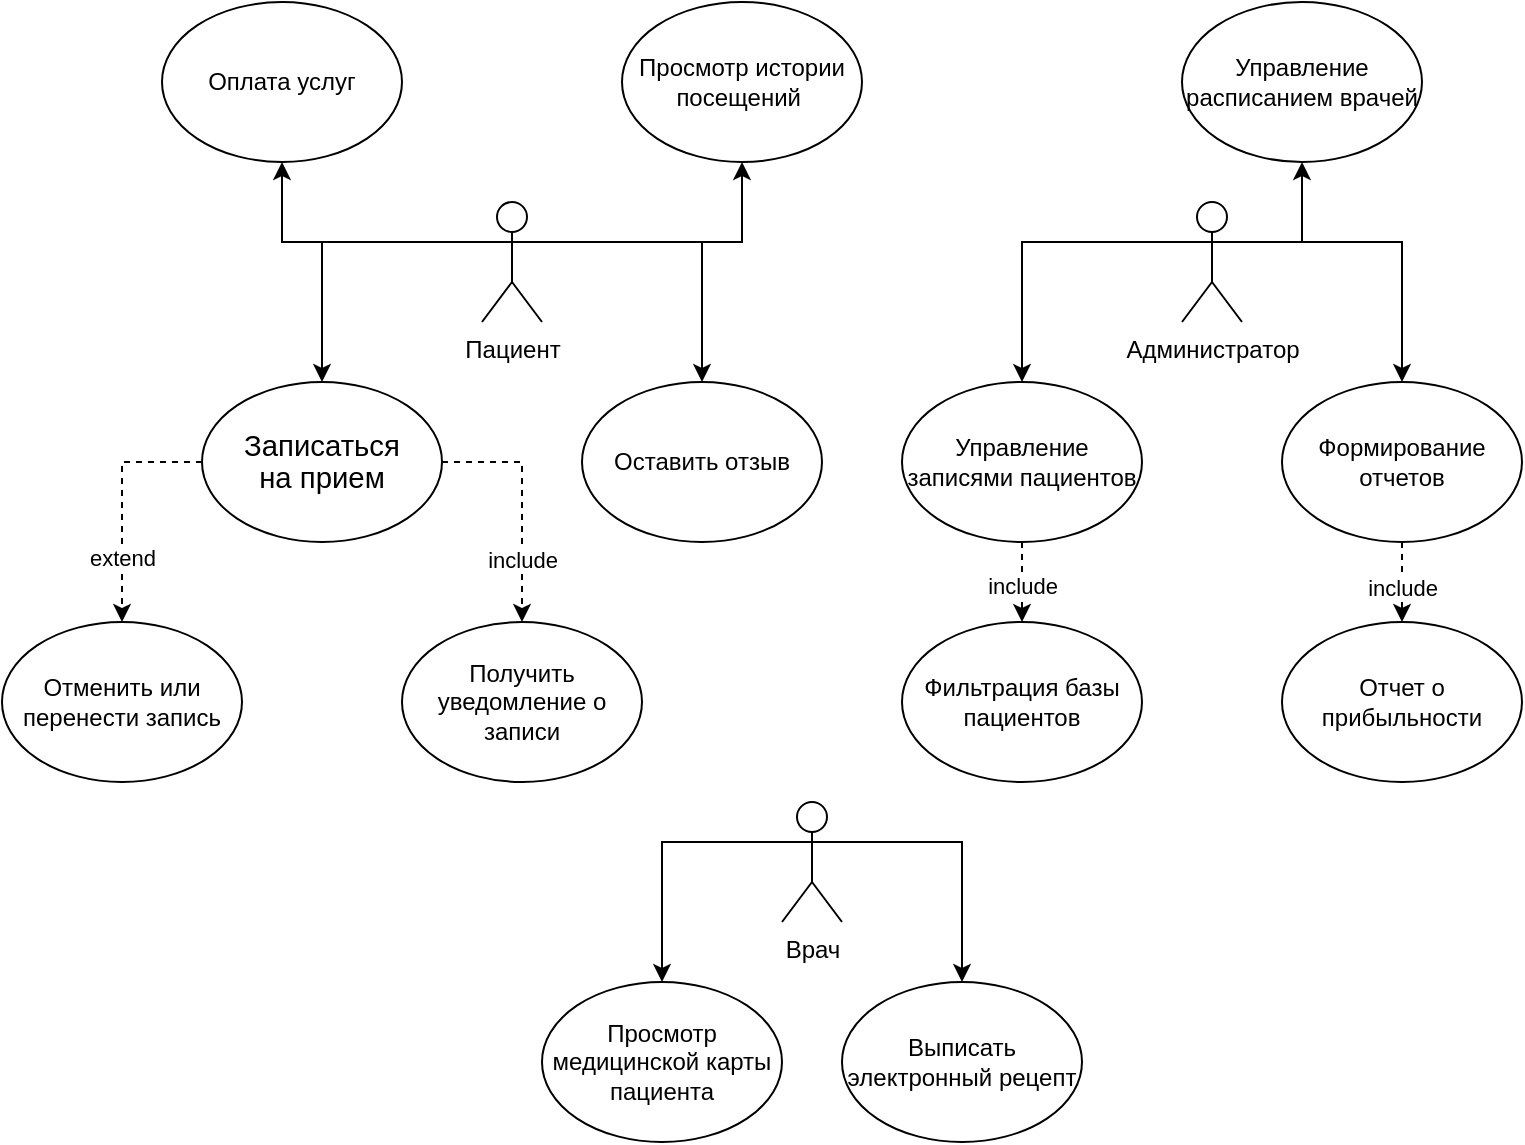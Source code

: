 <mxfile version="26.0.16">
  <diagram name="Страница — 1" id="YeGSmbcJ4_aWISAFmARb">
    <mxGraphModel dx="2327" dy="757" grid="1" gridSize="10" guides="1" tooltips="1" connect="1" arrows="1" fold="1" page="1" pageScale="1" pageWidth="827" pageHeight="1169" math="0" shadow="0">
      <root>
        <mxCell id="0" />
        <mxCell id="1" parent="0" />
        <mxCell id="FkayFeMpXyBMqayaDGR8-50" style="edgeStyle=orthogonalEdgeStyle;rounded=0;orthogonalLoop=1;jettySize=auto;html=1;exitX=1;exitY=0.333;exitDx=0;exitDy=0;exitPerimeter=0;entryX=0.5;entryY=0;entryDx=0;entryDy=0;" parent="1" source="FkayFeMpXyBMqayaDGR8-1" target="FkayFeMpXyBMqayaDGR8-20" edge="1">
          <mxGeometry relative="1" as="geometry" />
        </mxCell>
        <mxCell id="FkayFeMpXyBMqayaDGR8-51" style="edgeStyle=orthogonalEdgeStyle;rounded=0;orthogonalLoop=1;jettySize=auto;html=1;exitX=0;exitY=0.333;exitDx=0;exitDy=0;exitPerimeter=0;entryX=0.5;entryY=0;entryDx=0;entryDy=0;" parent="1" source="FkayFeMpXyBMqayaDGR8-1" target="FkayFeMpXyBMqayaDGR8-19" edge="1">
          <mxGeometry relative="1" as="geometry" />
        </mxCell>
        <mxCell id="FkayFeMpXyBMqayaDGR8-1" value="&lt;font style=&quot;vertical-align: inherit;&quot;&gt;&lt;font style=&quot;vertical-align: inherit;&quot;&gt;Врач&lt;/font&gt;&lt;/font&gt;" style="shape=umlActor;verticalLabelPosition=bottom;verticalAlign=top;html=1;outlineConnect=0;" parent="1" vertex="1">
          <mxGeometry x="90" y="480" width="30" height="60" as="geometry" />
        </mxCell>
        <mxCell id="FkayFeMpXyBMqayaDGR8-26" style="edgeStyle=orthogonalEdgeStyle;rounded=0;orthogonalLoop=1;jettySize=auto;html=1;exitX=0;exitY=0.333;exitDx=0;exitDy=0;exitPerimeter=0;entryX=0.5;entryY=0;entryDx=0;entryDy=0;" parent="1" source="FkayFeMpXyBMqayaDGR8-2" target="FkayFeMpXyBMqayaDGR8-8" edge="1">
          <mxGeometry relative="1" as="geometry" />
        </mxCell>
        <mxCell id="FkayFeMpXyBMqayaDGR8-29" style="edgeStyle=orthogonalEdgeStyle;rounded=0;orthogonalLoop=1;jettySize=auto;html=1;exitX=1;exitY=0.333;exitDx=0;exitDy=0;exitPerimeter=0;entryX=0.5;entryY=0;entryDx=0;entryDy=0;" parent="1" source="FkayFeMpXyBMqayaDGR8-2" target="FkayFeMpXyBMqayaDGR8-16" edge="1">
          <mxGeometry relative="1" as="geometry" />
        </mxCell>
        <mxCell id="FkayFeMpXyBMqayaDGR8-30" style="edgeStyle=orthogonalEdgeStyle;rounded=0;orthogonalLoop=1;jettySize=auto;html=1;exitX=1;exitY=0.333;exitDx=0;exitDy=0;exitPerimeter=0;entryX=0.5;entryY=1;entryDx=0;entryDy=0;" parent="1" source="FkayFeMpXyBMqayaDGR8-2" target="FkayFeMpXyBMqayaDGR8-11" edge="1">
          <mxGeometry relative="1" as="geometry" />
        </mxCell>
        <mxCell id="FkayFeMpXyBMqayaDGR8-31" style="edgeStyle=orthogonalEdgeStyle;rounded=0;orthogonalLoop=1;jettySize=auto;html=1;exitX=0;exitY=0.333;exitDx=0;exitDy=0;exitPerimeter=0;entryX=0.5;entryY=1;entryDx=0;entryDy=0;" parent="1" source="FkayFeMpXyBMqayaDGR8-2" target="FkayFeMpXyBMqayaDGR8-17" edge="1">
          <mxGeometry relative="1" as="geometry" />
        </mxCell>
        <mxCell id="FkayFeMpXyBMqayaDGR8-2" value="&lt;font style=&quot;vertical-align: inherit;&quot;&gt;&lt;font style=&quot;vertical-align: inherit;&quot;&gt;Пациент&lt;/font&gt;&lt;/font&gt;" style="shape=umlActor;verticalLabelPosition=bottom;verticalAlign=top;html=1;outlineConnect=0;" parent="1" vertex="1">
          <mxGeometry x="-60" y="180" width="30" height="60" as="geometry" />
        </mxCell>
        <mxCell id="FkayFeMpXyBMqayaDGR8-39" style="edgeStyle=orthogonalEdgeStyle;rounded=0;orthogonalLoop=1;jettySize=auto;html=1;exitX=1;exitY=0.333;exitDx=0;exitDy=0;exitPerimeter=0;entryX=0.5;entryY=1;entryDx=0;entryDy=0;" parent="1" source="FkayFeMpXyBMqayaDGR8-5" target="FkayFeMpXyBMqayaDGR8-15" edge="1">
          <mxGeometry relative="1" as="geometry" />
        </mxCell>
        <mxCell id="FkayFeMpXyBMqayaDGR8-40" style="edgeStyle=orthogonalEdgeStyle;rounded=0;orthogonalLoop=1;jettySize=auto;html=1;exitX=1;exitY=0.333;exitDx=0;exitDy=0;exitPerimeter=0;entryX=0.5;entryY=0;entryDx=0;entryDy=0;" parent="1" source="FkayFeMpXyBMqayaDGR8-5" target="FkayFeMpXyBMqayaDGR8-13" edge="1">
          <mxGeometry relative="1" as="geometry" />
        </mxCell>
        <mxCell id="FkayFeMpXyBMqayaDGR8-41" style="edgeStyle=orthogonalEdgeStyle;rounded=0;orthogonalLoop=1;jettySize=auto;html=1;exitX=0;exitY=0.333;exitDx=0;exitDy=0;exitPerimeter=0;entryX=0.5;entryY=0;entryDx=0;entryDy=0;" parent="1" source="FkayFeMpXyBMqayaDGR8-5" target="FkayFeMpXyBMqayaDGR8-12" edge="1">
          <mxGeometry relative="1" as="geometry" />
        </mxCell>
        <mxCell id="FkayFeMpXyBMqayaDGR8-5" value="&lt;font style=&quot;vertical-align: inherit;&quot;&gt;&lt;font style=&quot;vertical-align: inherit;&quot;&gt;Администратор&lt;/font&gt;&lt;/font&gt;" style="shape=umlActor;verticalLabelPosition=bottom;verticalAlign=top;html=1;outlineConnect=0;" parent="1" vertex="1">
          <mxGeometry x="290" y="180" width="30" height="60" as="geometry" />
        </mxCell>
        <mxCell id="FkayFeMpXyBMqayaDGR8-34" style="edgeStyle=orthogonalEdgeStyle;rounded=0;orthogonalLoop=1;jettySize=auto;html=1;exitX=0;exitY=0.5;exitDx=0;exitDy=0;entryX=0.5;entryY=0;entryDx=0;entryDy=0;dashed=1;" parent="1" source="FkayFeMpXyBMqayaDGR8-8" target="FkayFeMpXyBMqayaDGR8-10" edge="1">
          <mxGeometry relative="1" as="geometry" />
        </mxCell>
        <mxCell id="FkayFeMpXyBMqayaDGR8-36" value="extend" style="edgeLabel;html=1;align=center;verticalAlign=middle;resizable=0;points=[];" parent="FkayFeMpXyBMqayaDGR8-34" vertex="1" connectable="0">
          <mxGeometry x="0.185" relative="1" as="geometry">
            <mxPoint y="17" as="offset" />
          </mxGeometry>
        </mxCell>
        <mxCell id="FkayFeMpXyBMqayaDGR8-35" style="edgeStyle=orthogonalEdgeStyle;rounded=0;orthogonalLoop=1;jettySize=auto;html=1;exitX=1;exitY=0.5;exitDx=0;exitDy=0;entryX=0.5;entryY=0;entryDx=0;entryDy=0;dashed=1;" parent="1" source="FkayFeMpXyBMqayaDGR8-8" target="FkayFeMpXyBMqayaDGR8-9" edge="1">
          <mxGeometry relative="1" as="geometry" />
        </mxCell>
        <mxCell id="FkayFeMpXyBMqayaDGR8-37" value="include" style="edgeLabel;html=1;align=center;verticalAlign=middle;resizable=0;points=[];" parent="FkayFeMpXyBMqayaDGR8-35" vertex="1" connectable="0">
          <mxGeometry x="0.077" y="-3" relative="1" as="geometry">
            <mxPoint x="3" y="24" as="offset" />
          </mxGeometry>
        </mxCell>
        <mxCell id="FkayFeMpXyBMqayaDGR8-8" value="&lt;span style=&quot;font-size: 11pt; line-height: 107%; font-family: Calibri, sans-serif;&quot;&gt;Записаться&lt;br/&gt;на прием&lt;/span&gt;&lt;span style=&quot;font-size:11.0pt;line-height:107%;&lt;br/&gt;font-family:&amp;quot;Calibri&amp;quot;,sans-serif;mso-ascii-theme-font:minor-latin;mso-fareast-font-family:&lt;br/&gt;Calibri;mso-fareast-theme-font:minor-latin;mso-hansi-theme-font:minor-latin;&lt;br/&gt;mso-bidi-font-family:&amp;quot;Times New Roman&amp;quot;;mso-bidi-theme-font:minor-bidi;&lt;br/&gt;mso-ansi-language:RU;mso-fareast-language:EN-US;mso-bidi-language:AR-SA&quot;&gt;&lt;/span&gt;" style="ellipse;whiteSpace=wrap;html=1;" parent="1" vertex="1">
          <mxGeometry x="-200" y="270" width="120" height="80" as="geometry" />
        </mxCell>
        <mxCell id="FkayFeMpXyBMqayaDGR8-9" value="Получить уведомление о записи" style="ellipse;whiteSpace=wrap;html=1;" parent="1" vertex="1">
          <mxGeometry x="-100" y="390" width="120" height="80" as="geometry" />
        </mxCell>
        <mxCell id="FkayFeMpXyBMqayaDGR8-10" value="Отменить или перенести запись" style="ellipse;whiteSpace=wrap;html=1;" parent="1" vertex="1">
          <mxGeometry x="-300" y="390" width="120" height="80" as="geometry" />
        </mxCell>
        <mxCell id="FkayFeMpXyBMqayaDGR8-11" value="Просмотр истории посещений&amp;nbsp;" style="ellipse;whiteSpace=wrap;html=1;" parent="1" vertex="1">
          <mxGeometry x="10" y="80" width="120" height="80" as="geometry" />
        </mxCell>
        <mxCell id="FkayFeMpXyBMqayaDGR8-43" style="edgeStyle=orthogonalEdgeStyle;rounded=0;orthogonalLoop=1;jettySize=auto;html=1;exitX=0.5;exitY=1;exitDx=0;exitDy=0;entryX=0.5;entryY=0;entryDx=0;entryDy=0;dashed=1;" parent="1" source="FkayFeMpXyBMqayaDGR8-12" target="FkayFeMpXyBMqayaDGR8-22" edge="1">
          <mxGeometry relative="1" as="geometry" />
        </mxCell>
        <mxCell id="FkayFeMpXyBMqayaDGR8-45" value="include" style="edgeLabel;html=1;align=center;verticalAlign=middle;resizable=0;points=[];" parent="FkayFeMpXyBMqayaDGR8-43" vertex="1" connectable="0">
          <mxGeometry x="-0.189" y="-2" relative="1" as="geometry">
            <mxPoint x="2" y="6" as="offset" />
          </mxGeometry>
        </mxCell>
        <mxCell id="FkayFeMpXyBMqayaDGR8-12" value="Управление записями пациентов" style="ellipse;whiteSpace=wrap;html=1;" parent="1" vertex="1">
          <mxGeometry x="150" y="270" width="120" height="80" as="geometry" />
        </mxCell>
        <mxCell id="FkayFeMpXyBMqayaDGR8-44" style="edgeStyle=orthogonalEdgeStyle;rounded=0;orthogonalLoop=1;jettySize=auto;html=1;exitX=0.5;exitY=1;exitDx=0;exitDy=0;entryX=0.5;entryY=0;entryDx=0;entryDy=0;dashed=1;" parent="1" source="FkayFeMpXyBMqayaDGR8-13" target="FkayFeMpXyBMqayaDGR8-23" edge="1">
          <mxGeometry relative="1" as="geometry" />
        </mxCell>
        <mxCell id="FkayFeMpXyBMqayaDGR8-48" value="include" style="edgeLabel;html=1;align=center;verticalAlign=middle;resizable=0;points=[];" parent="FkayFeMpXyBMqayaDGR8-44" vertex="1" connectable="0">
          <mxGeometry x="-0.29" relative="1" as="geometry">
            <mxPoint y="9" as="offset" />
          </mxGeometry>
        </mxCell>
        <mxCell id="FkayFeMpXyBMqayaDGR8-13" value="Формирование отчетов" style="ellipse;whiteSpace=wrap;html=1;" parent="1" vertex="1">
          <mxGeometry x="340" y="270" width="120" height="80" as="geometry" />
        </mxCell>
        <mxCell id="FkayFeMpXyBMqayaDGR8-15" value="Управление расписанием врачей" style="ellipse;whiteSpace=wrap;html=1;" parent="1" vertex="1">
          <mxGeometry x="290" y="80" width="120" height="80" as="geometry" />
        </mxCell>
        <mxCell id="FkayFeMpXyBMqayaDGR8-16" value="Оставить отзыв" style="ellipse;whiteSpace=wrap;html=1;" parent="1" vertex="1">
          <mxGeometry x="-10" y="270" width="120" height="80" as="geometry" />
        </mxCell>
        <mxCell id="FkayFeMpXyBMqayaDGR8-17" value="Оплата услуг" style="ellipse;whiteSpace=wrap;html=1;" parent="1" vertex="1">
          <mxGeometry x="-220" y="80" width="120" height="80" as="geometry" />
        </mxCell>
        <mxCell id="FkayFeMpXyBMqayaDGR8-19" value="Просмотр медицинской карты пациента" style="ellipse;whiteSpace=wrap;html=1;" parent="1" vertex="1">
          <mxGeometry x="-30" y="570" width="120" height="80" as="geometry" />
        </mxCell>
        <mxCell id="FkayFeMpXyBMqayaDGR8-20" value="Выписать электронный рецепт" style="ellipse;whiteSpace=wrap;html=1;" parent="1" vertex="1">
          <mxGeometry x="120" y="570" width="120" height="80" as="geometry" />
        </mxCell>
        <mxCell id="FkayFeMpXyBMqayaDGR8-22" value="Фильтрация базы пациентов" style="ellipse;whiteSpace=wrap;html=1;" parent="1" vertex="1">
          <mxGeometry x="150" y="390" width="120" height="80" as="geometry" />
        </mxCell>
        <mxCell id="FkayFeMpXyBMqayaDGR8-23" value="&lt;span data-end=&quot;1048&quot; data-start=&quot;1024&quot;&gt;Отчет о прибыльности&lt;/span&gt;" style="ellipse;whiteSpace=wrap;html=1;" parent="1" vertex="1">
          <mxGeometry x="340" y="390" width="120" height="80" as="geometry" />
        </mxCell>
      </root>
    </mxGraphModel>
  </diagram>
</mxfile>
